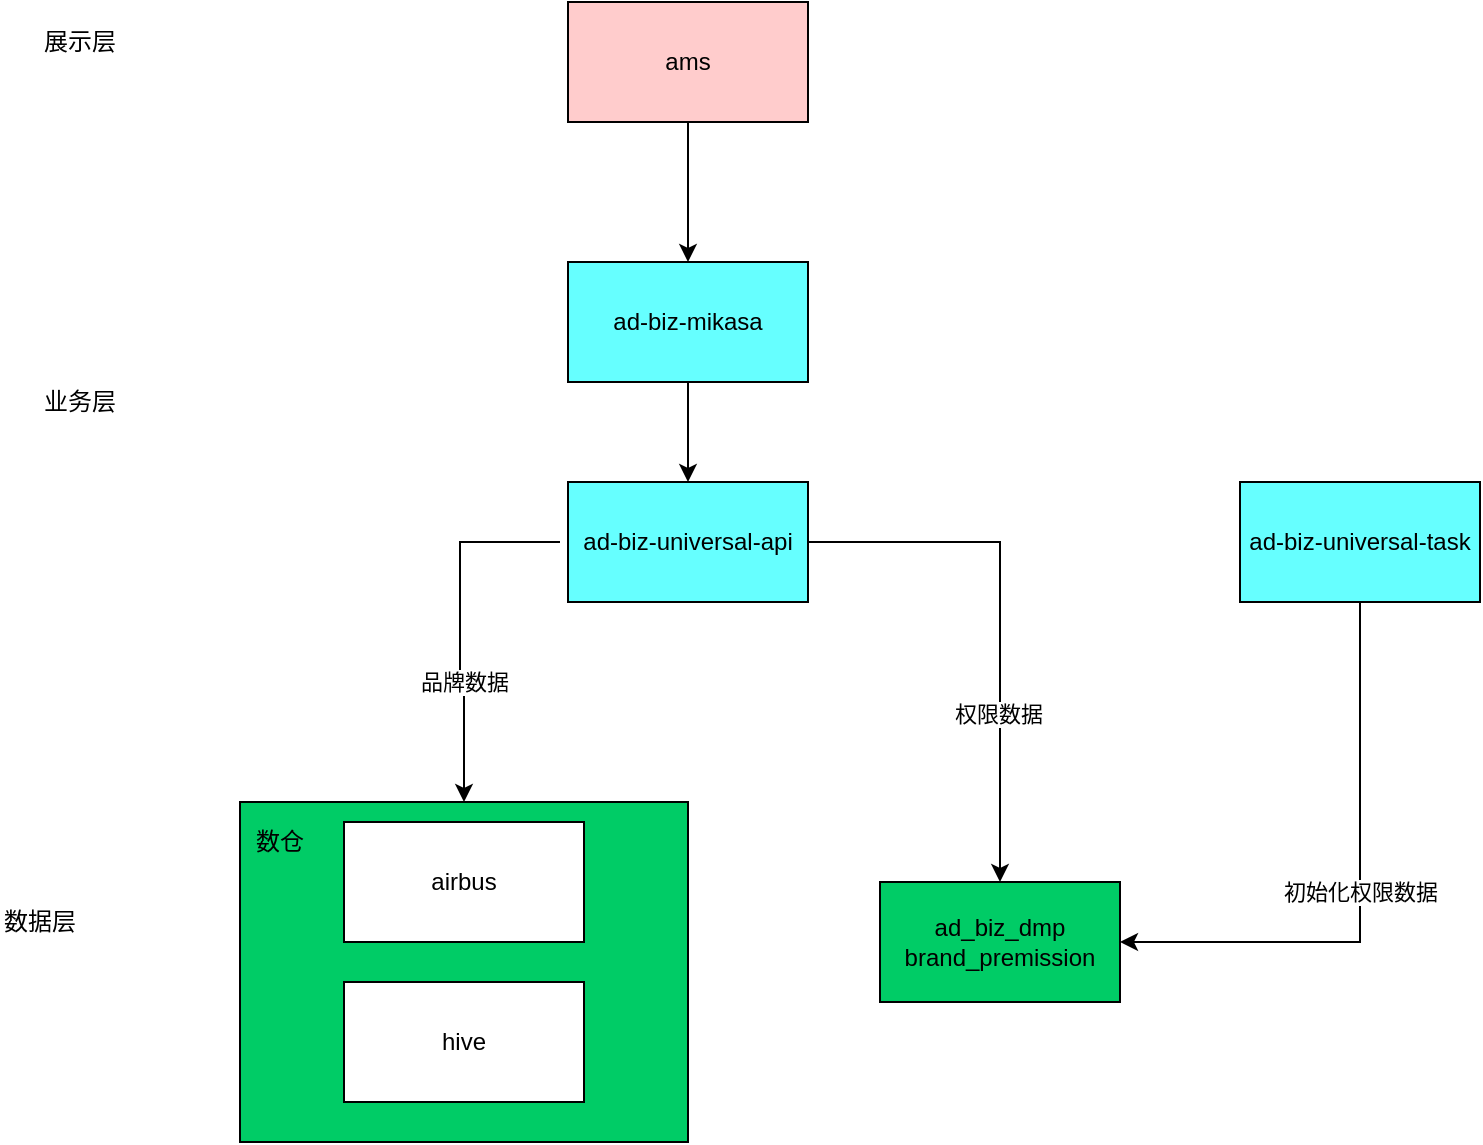 <mxfile version="14.6.13" type="github">
  <diagram id="Mz7BUeepNEhSfZsuGcM8" name="Page-1">
    <mxGraphModel dx="1426" dy="2074" grid="1" gridSize="10" guides="1" tooltips="1" connect="1" arrows="1" fold="1" page="1" pageScale="1" pageWidth="827" pageHeight="1169" math="0" shadow="0">
      <root>
        <mxCell id="0" />
        <mxCell id="1" parent="0" />
        <mxCell id="GhG_Aag-6H9SLyIX4dSC-15" style="edgeStyle=orthogonalEdgeStyle;rounded=0;orthogonalLoop=1;jettySize=auto;html=1;entryX=0.5;entryY=0;entryDx=0;entryDy=0;" edge="1" parent="1" source="GhG_Aag-6H9SLyIX4dSC-6" target="GhG_Aag-6H9SLyIX4dSC-2">
          <mxGeometry relative="1" as="geometry" />
        </mxCell>
        <mxCell id="GhG_Aag-6H9SLyIX4dSC-6" value="" style="rounded=0;whiteSpace=wrap;html=1;fillColor=#00CC66;" vertex="1" parent="1">
          <mxGeometry x="190" y="390" width="224" height="170" as="geometry" />
        </mxCell>
        <mxCell id="GhG_Aag-6H9SLyIX4dSC-9" value="" style="edgeStyle=orthogonalEdgeStyle;rounded=0;orthogonalLoop=1;jettySize=auto;html=1;" edge="1" parent="1" target="GhG_Aag-6H9SLyIX4dSC-6">
          <mxGeometry relative="1" as="geometry">
            <mxPoint x="350" y="260" as="sourcePoint" />
            <Array as="points">
              <mxPoint x="300" y="260" />
              <mxPoint x="300" y="325" />
              <mxPoint x="302" y="325" />
            </Array>
          </mxGeometry>
        </mxCell>
        <mxCell id="GhG_Aag-6H9SLyIX4dSC-10" value="品牌数据" style="edgeLabel;html=1;align=center;verticalAlign=middle;resizable=0;points=[];" vertex="1" connectable="0" parent="GhG_Aag-6H9SLyIX4dSC-9">
          <mxGeometry x="0.34" relative="1" as="geometry">
            <mxPoint as="offset" />
          </mxGeometry>
        </mxCell>
        <mxCell id="GhG_Aag-6H9SLyIX4dSC-14" value="" style="edgeStyle=orthogonalEdgeStyle;rounded=0;orthogonalLoop=1;jettySize=auto;html=1;" edge="1" parent="1" source="GhG_Aag-6H9SLyIX4dSC-1" target="GhG_Aag-6H9SLyIX4dSC-13">
          <mxGeometry relative="1" as="geometry" />
        </mxCell>
        <mxCell id="GhG_Aag-6H9SLyIX4dSC-16" value="权限数据" style="edgeLabel;html=1;align=center;verticalAlign=middle;resizable=0;points=[];" vertex="1" connectable="0" parent="GhG_Aag-6H9SLyIX4dSC-14">
          <mxGeometry x="0.369" y="-1" relative="1" as="geometry">
            <mxPoint as="offset" />
          </mxGeometry>
        </mxCell>
        <mxCell id="GhG_Aag-6H9SLyIX4dSC-1" value="ad-biz-universal-api" style="rounded=0;whiteSpace=wrap;html=1;fillColor=#66FFFF;" vertex="1" parent="1">
          <mxGeometry x="354" y="230" width="120" height="60" as="geometry" />
        </mxCell>
        <mxCell id="GhG_Aag-6H9SLyIX4dSC-2" value="airbus" style="rounded=0;whiteSpace=wrap;html=1;" vertex="1" parent="1">
          <mxGeometry x="242" y="400" width="120" height="60" as="geometry" />
        </mxCell>
        <mxCell id="GhG_Aag-6H9SLyIX4dSC-8" value="" style="edgeStyle=orthogonalEdgeStyle;rounded=0;orthogonalLoop=1;jettySize=auto;html=1;" edge="1" parent="1" source="GhG_Aag-6H9SLyIX4dSC-4" target="GhG_Aag-6H9SLyIX4dSC-1">
          <mxGeometry relative="1" as="geometry" />
        </mxCell>
        <mxCell id="GhG_Aag-6H9SLyIX4dSC-4" value="ad-biz-mikasa" style="rounded=0;whiteSpace=wrap;html=1;fillColor=#66FFFF;" vertex="1" parent="1">
          <mxGeometry x="354" y="120" width="120" height="60" as="geometry" />
        </mxCell>
        <mxCell id="GhG_Aag-6H9SLyIX4dSC-7" value="hive" style="rounded=0;whiteSpace=wrap;html=1;" vertex="1" parent="1">
          <mxGeometry x="242" y="480" width="120" height="60" as="geometry" />
        </mxCell>
        <mxCell id="GhG_Aag-6H9SLyIX4dSC-13" value="ad_biz_dmp&lt;br&gt;brand_premission" style="rounded=0;whiteSpace=wrap;html=1;fillColor=#00CC66;" vertex="1" parent="1">
          <mxGeometry x="510" y="430" width="120" height="60" as="geometry" />
        </mxCell>
        <mxCell id="GhG_Aag-6H9SLyIX4dSC-18" value="初始化权限数据" style="edgeStyle=orthogonalEdgeStyle;rounded=0;orthogonalLoop=1;jettySize=auto;html=1;exitX=0.5;exitY=1;exitDx=0;exitDy=0;entryX=1;entryY=0.5;entryDx=0;entryDy=0;" edge="1" parent="1" source="GhG_Aag-6H9SLyIX4dSC-17" target="GhG_Aag-6H9SLyIX4dSC-13">
          <mxGeometry relative="1" as="geometry" />
        </mxCell>
        <mxCell id="GhG_Aag-6H9SLyIX4dSC-17" value="ad-biz-universal-task" style="rounded=0;whiteSpace=wrap;html=1;fillColor=#66FFFF;" vertex="1" parent="1">
          <mxGeometry x="690" y="230" width="120" height="60" as="geometry" />
        </mxCell>
        <mxCell id="GhG_Aag-6H9SLyIX4dSC-20" value="数仓" style="text;html=1;strokeColor=none;fillColor=none;align=center;verticalAlign=middle;whiteSpace=wrap;rounded=0;" vertex="1" parent="1">
          <mxGeometry x="190" y="400" width="40" height="20" as="geometry" />
        </mxCell>
        <mxCell id="GhG_Aag-6H9SLyIX4dSC-23" value="" style="edgeStyle=orthogonalEdgeStyle;rounded=0;orthogonalLoop=1;jettySize=auto;html=1;" edge="1" parent="1" source="GhG_Aag-6H9SLyIX4dSC-21" target="GhG_Aag-6H9SLyIX4dSC-4">
          <mxGeometry relative="1" as="geometry" />
        </mxCell>
        <mxCell id="GhG_Aag-6H9SLyIX4dSC-21" value="ams" style="rounded=0;whiteSpace=wrap;html=1;fillColor=#FFCCCC;" vertex="1" parent="1">
          <mxGeometry x="354" y="-10" width="120" height="60" as="geometry" />
        </mxCell>
        <mxCell id="GhG_Aag-6H9SLyIX4dSC-24" value="业务层" style="text;html=1;strokeColor=none;fillColor=none;align=center;verticalAlign=middle;whiteSpace=wrap;rounded=0;" vertex="1" parent="1">
          <mxGeometry x="90" y="180" width="40" height="20" as="geometry" />
        </mxCell>
        <mxCell id="GhG_Aag-6H9SLyIX4dSC-25" value="展示层" style="text;html=1;strokeColor=none;fillColor=none;align=center;verticalAlign=middle;whiteSpace=wrap;rounded=0;" vertex="1" parent="1">
          <mxGeometry x="90" width="40" height="20" as="geometry" />
        </mxCell>
        <mxCell id="GhG_Aag-6H9SLyIX4dSC-26" value="数据层" style="text;html=1;strokeColor=none;fillColor=none;align=center;verticalAlign=middle;whiteSpace=wrap;rounded=0;" vertex="1" parent="1">
          <mxGeometry x="70" y="440" width="40" height="20" as="geometry" />
        </mxCell>
      </root>
    </mxGraphModel>
  </diagram>
</mxfile>

